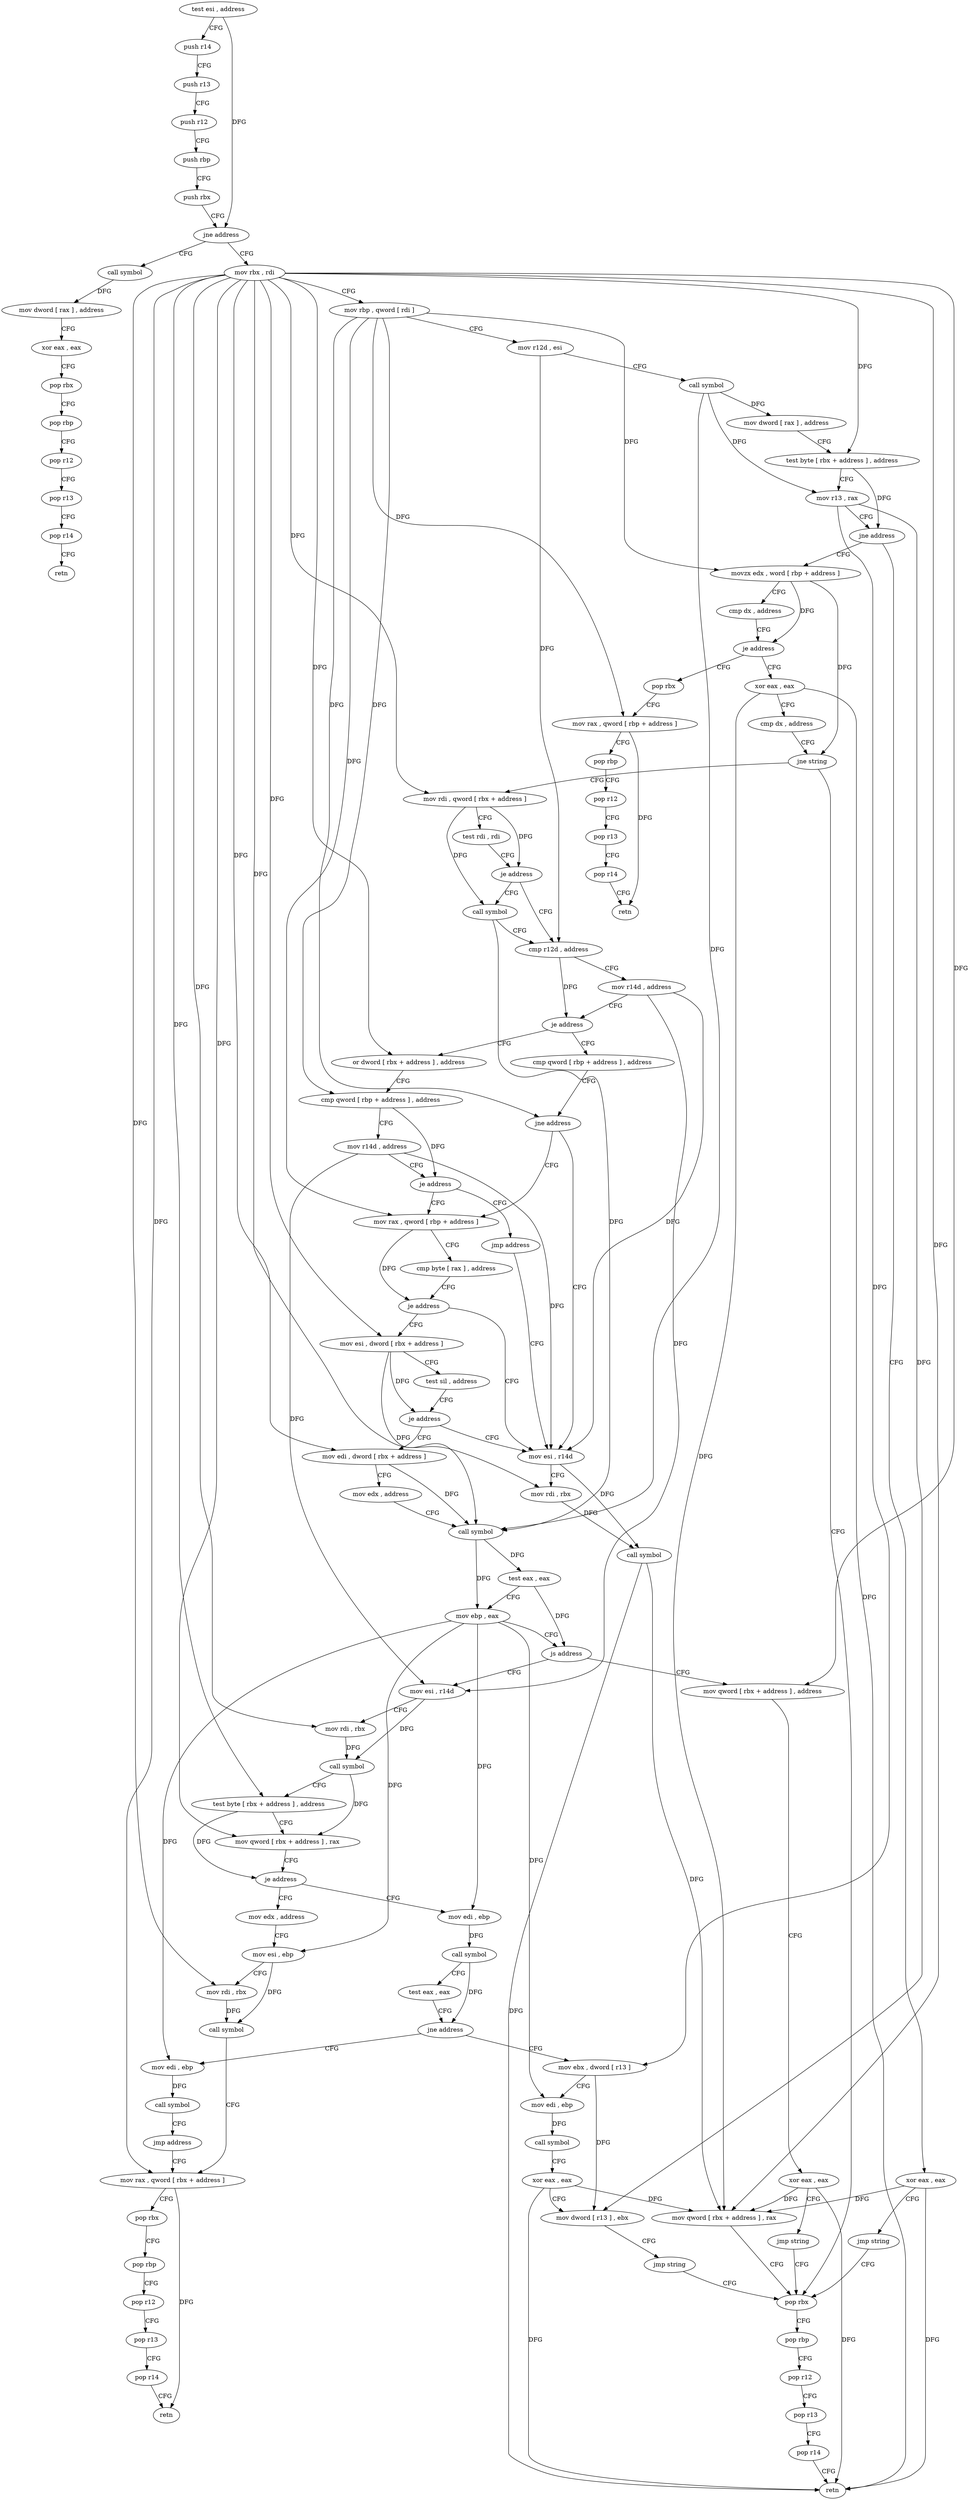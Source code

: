 digraph "func" {
"4278800" [label = "test esi , address" ]
"4278806" [label = "push r14" ]
"4278808" [label = "push r13" ]
"4278810" [label = "push r12" ]
"4278812" [label = "push rbp" ]
"4278813" [label = "push rbx" ]
"4278814" [label = "jne address" ]
"4279088" [label = "call symbol" ]
"4278820" [label = "mov rbx , rdi" ]
"4279093" [label = "mov dword [ rax ] , address" ]
"4279099" [label = "xor eax , eax" ]
"4279101" [label = "pop rbx" ]
"4279102" [label = "pop rbp" ]
"4279103" [label = "pop r12" ]
"4279105" [label = "pop r13" ]
"4279107" [label = "pop r14" ]
"4279109" [label = "retn" ]
"4278823" [label = "mov rbp , qword [ rdi ]" ]
"4278826" [label = "mov r12d , esi" ]
"4278829" [label = "call symbol" ]
"4278834" [label = "mov dword [ rax ] , address" ]
"4278840" [label = "test byte [ rbx + address ] , address" ]
"4278844" [label = "mov r13 , rax" ]
"4278847" [label = "jne address" ]
"4279120" [label = "xor eax , eax" ]
"4278853" [label = "movzx edx , word [ rbp + address ]" ]
"4279122" [label = "jmp string" ]
"4278944" [label = "pop rbx" ]
"4278857" [label = "cmp dx , address" ]
"4278861" [label = "je address" ]
"4279072" [label = "pop rbx" ]
"4278867" [label = "xor eax , eax" ]
"4278945" [label = "pop rbp" ]
"4278946" [label = "pop r12" ]
"4278948" [label = "pop r13" ]
"4278950" [label = "pop r14" ]
"4278952" [label = "retn" ]
"4279073" [label = "mov rax , qword [ rbp + address ]" ]
"4279077" [label = "pop rbp" ]
"4279078" [label = "pop r12" ]
"4279080" [label = "pop r13" ]
"4279082" [label = "pop r14" ]
"4279084" [label = "retn" ]
"4278869" [label = "cmp dx , address" ]
"4278873" [label = "jne string" ]
"4278875" [label = "mov rdi , qword [ rbx + address ]" ]
"4278879" [label = "test rdi , rdi" ]
"4278882" [label = "je address" ]
"4278889" [label = "cmp r12d , address" ]
"4278884" [label = "call symbol" ]
"4278896" [label = "mov r14d , address" ]
"4278902" [label = "je address" ]
"4278960" [label = "or dword [ rbx + address ] , address" ]
"4278904" [label = "cmp qword [ rbp + address ] , address" ]
"4278967" [label = "cmp qword [ rbp + address ] , address" ]
"4278972" [label = "mov r14d , address" ]
"4278978" [label = "je address" ]
"4278911" [label = "mov rax , qword [ rbp + address ]" ]
"4278980" [label = "jmp address" ]
"4278909" [label = "jne address" ]
"4278929" [label = "mov esi , r14d" ]
"4278915" [label = "cmp byte [ rax ] , address" ]
"4278918" [label = "je address" ]
"4278920" [label = "mov esi , dword [ rbx + address ]" ]
"4278932" [label = "mov rdi , rbx" ]
"4278935" [label = "call symbol" ]
"4278940" [label = "mov qword [ rbx + address ] , rax" ]
"4278923" [label = "test sil , address" ]
"4278927" [label = "je address" ]
"4278992" [label = "mov edi , dword [ rbx + address ]" ]
"4278995" [label = "mov edx , address" ]
"4279000" [label = "call symbol" ]
"4279005" [label = "test eax , eax" ]
"4279007" [label = "mov ebp , eax" ]
"4279009" [label = "js address" ]
"4279160" [label = "mov qword [ rbx + address ] , address" ]
"4279015" [label = "mov esi , r14d" ]
"4279168" [label = "xor eax , eax" ]
"4279170" [label = "jmp string" ]
"4279018" [label = "mov rdi , rbx" ]
"4279021" [label = "call symbol" ]
"4279026" [label = "test byte [ rbx + address ] , address" ]
"4279030" [label = "mov qword [ rbx + address ] , rax" ]
"4279034" [label = "je address" ]
"4279136" [label = "mov edi , ebp" ]
"4279036" [label = "mov edx , address" ]
"4279138" [label = "call symbol" ]
"4279143" [label = "test eax , eax" ]
"4279145" [label = "jne address" ]
"4279175" [label = "mov ebx , dword [ r13 ]" ]
"4279147" [label = "mov edi , ebp" ]
"4279041" [label = "mov esi , ebp" ]
"4279043" [label = "mov rdi , rbx" ]
"4279046" [label = "call symbol" ]
"4279051" [label = "mov rax , qword [ rbx + address ]" ]
"4279179" [label = "mov edi , ebp" ]
"4279181" [label = "call symbol" ]
"4279186" [label = "xor eax , eax" ]
"4279188" [label = "mov dword [ r13 ] , ebx" ]
"4279192" [label = "jmp string" ]
"4279149" [label = "call symbol" ]
"4279154" [label = "jmp address" ]
"4279055" [label = "pop rbx" ]
"4279056" [label = "pop rbp" ]
"4279057" [label = "pop r12" ]
"4279059" [label = "pop r13" ]
"4279061" [label = "pop r14" ]
"4279063" [label = "retn" ]
"4278800" -> "4278806" [ label = "CFG" ]
"4278800" -> "4278814" [ label = "DFG" ]
"4278806" -> "4278808" [ label = "CFG" ]
"4278808" -> "4278810" [ label = "CFG" ]
"4278810" -> "4278812" [ label = "CFG" ]
"4278812" -> "4278813" [ label = "CFG" ]
"4278813" -> "4278814" [ label = "CFG" ]
"4278814" -> "4279088" [ label = "CFG" ]
"4278814" -> "4278820" [ label = "CFG" ]
"4279088" -> "4279093" [ label = "DFG" ]
"4278820" -> "4278823" [ label = "CFG" ]
"4278820" -> "4278840" [ label = "DFG" ]
"4278820" -> "4278875" [ label = "DFG" ]
"4278820" -> "4278960" [ label = "DFG" ]
"4278820" -> "4278932" [ label = "DFG" ]
"4278820" -> "4278940" [ label = "DFG" ]
"4278820" -> "4278920" [ label = "DFG" ]
"4278820" -> "4278992" [ label = "DFG" ]
"4278820" -> "4279160" [ label = "DFG" ]
"4278820" -> "4279018" [ label = "DFG" ]
"4278820" -> "4279026" [ label = "DFG" ]
"4278820" -> "4279030" [ label = "DFG" ]
"4278820" -> "4279043" [ label = "DFG" ]
"4278820" -> "4279051" [ label = "DFG" ]
"4279093" -> "4279099" [ label = "CFG" ]
"4279099" -> "4279101" [ label = "CFG" ]
"4279101" -> "4279102" [ label = "CFG" ]
"4279102" -> "4279103" [ label = "CFG" ]
"4279103" -> "4279105" [ label = "CFG" ]
"4279105" -> "4279107" [ label = "CFG" ]
"4279107" -> "4279109" [ label = "CFG" ]
"4278823" -> "4278826" [ label = "CFG" ]
"4278823" -> "4278853" [ label = "DFG" ]
"4278823" -> "4279073" [ label = "DFG" ]
"4278823" -> "4278967" [ label = "DFG" ]
"4278823" -> "4278909" [ label = "DFG" ]
"4278823" -> "4278911" [ label = "DFG" ]
"4278826" -> "4278829" [ label = "CFG" ]
"4278826" -> "4278889" [ label = "DFG" ]
"4278829" -> "4278834" [ label = "DFG" ]
"4278829" -> "4278844" [ label = "DFG" ]
"4278829" -> "4279000" [ label = "DFG" ]
"4278834" -> "4278840" [ label = "CFG" ]
"4278840" -> "4278844" [ label = "CFG" ]
"4278840" -> "4278847" [ label = "DFG" ]
"4278844" -> "4278847" [ label = "CFG" ]
"4278844" -> "4279175" [ label = "DFG" ]
"4278844" -> "4279188" [ label = "DFG" ]
"4278847" -> "4279120" [ label = "CFG" ]
"4278847" -> "4278853" [ label = "CFG" ]
"4279120" -> "4279122" [ label = "CFG" ]
"4279120" -> "4278952" [ label = "DFG" ]
"4279120" -> "4278940" [ label = "DFG" ]
"4278853" -> "4278857" [ label = "CFG" ]
"4278853" -> "4278861" [ label = "DFG" ]
"4278853" -> "4278873" [ label = "DFG" ]
"4279122" -> "4278944" [ label = "CFG" ]
"4278944" -> "4278945" [ label = "CFG" ]
"4278857" -> "4278861" [ label = "CFG" ]
"4278861" -> "4279072" [ label = "CFG" ]
"4278861" -> "4278867" [ label = "CFG" ]
"4279072" -> "4279073" [ label = "CFG" ]
"4278867" -> "4278869" [ label = "CFG" ]
"4278867" -> "4278952" [ label = "DFG" ]
"4278867" -> "4278940" [ label = "DFG" ]
"4278945" -> "4278946" [ label = "CFG" ]
"4278946" -> "4278948" [ label = "CFG" ]
"4278948" -> "4278950" [ label = "CFG" ]
"4278950" -> "4278952" [ label = "CFG" ]
"4279073" -> "4279077" [ label = "CFG" ]
"4279073" -> "4279084" [ label = "DFG" ]
"4279077" -> "4279078" [ label = "CFG" ]
"4279078" -> "4279080" [ label = "CFG" ]
"4279080" -> "4279082" [ label = "CFG" ]
"4279082" -> "4279084" [ label = "CFG" ]
"4278869" -> "4278873" [ label = "CFG" ]
"4278873" -> "4278944" [ label = "CFG" ]
"4278873" -> "4278875" [ label = "CFG" ]
"4278875" -> "4278879" [ label = "CFG" ]
"4278875" -> "4278882" [ label = "DFG" ]
"4278875" -> "4278884" [ label = "DFG" ]
"4278879" -> "4278882" [ label = "CFG" ]
"4278882" -> "4278889" [ label = "CFG" ]
"4278882" -> "4278884" [ label = "CFG" ]
"4278889" -> "4278896" [ label = "CFG" ]
"4278889" -> "4278902" [ label = "DFG" ]
"4278884" -> "4278889" [ label = "CFG" ]
"4278884" -> "4279000" [ label = "DFG" ]
"4278896" -> "4278902" [ label = "CFG" ]
"4278896" -> "4278929" [ label = "DFG" ]
"4278896" -> "4279015" [ label = "DFG" ]
"4278902" -> "4278960" [ label = "CFG" ]
"4278902" -> "4278904" [ label = "CFG" ]
"4278960" -> "4278967" [ label = "CFG" ]
"4278904" -> "4278909" [ label = "CFG" ]
"4278967" -> "4278972" [ label = "CFG" ]
"4278967" -> "4278978" [ label = "DFG" ]
"4278972" -> "4278978" [ label = "CFG" ]
"4278972" -> "4278929" [ label = "DFG" ]
"4278972" -> "4279015" [ label = "DFG" ]
"4278978" -> "4278911" [ label = "CFG" ]
"4278978" -> "4278980" [ label = "CFG" ]
"4278911" -> "4278915" [ label = "CFG" ]
"4278911" -> "4278918" [ label = "DFG" ]
"4278980" -> "4278929" [ label = "CFG" ]
"4278909" -> "4278929" [ label = "CFG" ]
"4278909" -> "4278911" [ label = "CFG" ]
"4278929" -> "4278932" [ label = "CFG" ]
"4278929" -> "4278935" [ label = "DFG" ]
"4278915" -> "4278918" [ label = "CFG" ]
"4278918" -> "4278929" [ label = "CFG" ]
"4278918" -> "4278920" [ label = "CFG" ]
"4278920" -> "4278923" [ label = "CFG" ]
"4278920" -> "4278927" [ label = "DFG" ]
"4278920" -> "4279000" [ label = "DFG" ]
"4278932" -> "4278935" [ label = "DFG" ]
"4278935" -> "4278940" [ label = "DFG" ]
"4278935" -> "4278952" [ label = "DFG" ]
"4278940" -> "4278944" [ label = "CFG" ]
"4278923" -> "4278927" [ label = "CFG" ]
"4278927" -> "4278992" [ label = "CFG" ]
"4278927" -> "4278929" [ label = "CFG" ]
"4278992" -> "4278995" [ label = "CFG" ]
"4278992" -> "4279000" [ label = "DFG" ]
"4278995" -> "4279000" [ label = "CFG" ]
"4279000" -> "4279005" [ label = "DFG" ]
"4279000" -> "4279007" [ label = "DFG" ]
"4279005" -> "4279007" [ label = "CFG" ]
"4279005" -> "4279009" [ label = "DFG" ]
"4279007" -> "4279009" [ label = "CFG" ]
"4279007" -> "4279136" [ label = "DFG" ]
"4279007" -> "4279041" [ label = "DFG" ]
"4279007" -> "4279179" [ label = "DFG" ]
"4279007" -> "4279147" [ label = "DFG" ]
"4279009" -> "4279160" [ label = "CFG" ]
"4279009" -> "4279015" [ label = "CFG" ]
"4279160" -> "4279168" [ label = "CFG" ]
"4279015" -> "4279018" [ label = "CFG" ]
"4279015" -> "4279021" [ label = "DFG" ]
"4279168" -> "4279170" [ label = "CFG" ]
"4279168" -> "4278940" [ label = "DFG" ]
"4279168" -> "4278952" [ label = "DFG" ]
"4279170" -> "4278944" [ label = "CFG" ]
"4279018" -> "4279021" [ label = "DFG" ]
"4279021" -> "4279026" [ label = "CFG" ]
"4279021" -> "4279030" [ label = "DFG" ]
"4279026" -> "4279030" [ label = "CFG" ]
"4279026" -> "4279034" [ label = "DFG" ]
"4279030" -> "4279034" [ label = "CFG" ]
"4279034" -> "4279136" [ label = "CFG" ]
"4279034" -> "4279036" [ label = "CFG" ]
"4279136" -> "4279138" [ label = "DFG" ]
"4279036" -> "4279041" [ label = "CFG" ]
"4279138" -> "4279143" [ label = "CFG" ]
"4279138" -> "4279145" [ label = "DFG" ]
"4279143" -> "4279145" [ label = "CFG" ]
"4279145" -> "4279175" [ label = "CFG" ]
"4279145" -> "4279147" [ label = "CFG" ]
"4279175" -> "4279179" [ label = "CFG" ]
"4279175" -> "4279188" [ label = "DFG" ]
"4279147" -> "4279149" [ label = "DFG" ]
"4279041" -> "4279043" [ label = "CFG" ]
"4279041" -> "4279046" [ label = "DFG" ]
"4279043" -> "4279046" [ label = "DFG" ]
"4279046" -> "4279051" [ label = "CFG" ]
"4279051" -> "4279055" [ label = "CFG" ]
"4279051" -> "4279063" [ label = "DFG" ]
"4279179" -> "4279181" [ label = "DFG" ]
"4279181" -> "4279186" [ label = "CFG" ]
"4279186" -> "4279188" [ label = "CFG" ]
"4279186" -> "4278940" [ label = "DFG" ]
"4279186" -> "4278952" [ label = "DFG" ]
"4279188" -> "4279192" [ label = "CFG" ]
"4279192" -> "4278944" [ label = "CFG" ]
"4279149" -> "4279154" [ label = "CFG" ]
"4279154" -> "4279051" [ label = "CFG" ]
"4279055" -> "4279056" [ label = "CFG" ]
"4279056" -> "4279057" [ label = "CFG" ]
"4279057" -> "4279059" [ label = "CFG" ]
"4279059" -> "4279061" [ label = "CFG" ]
"4279061" -> "4279063" [ label = "CFG" ]
}

